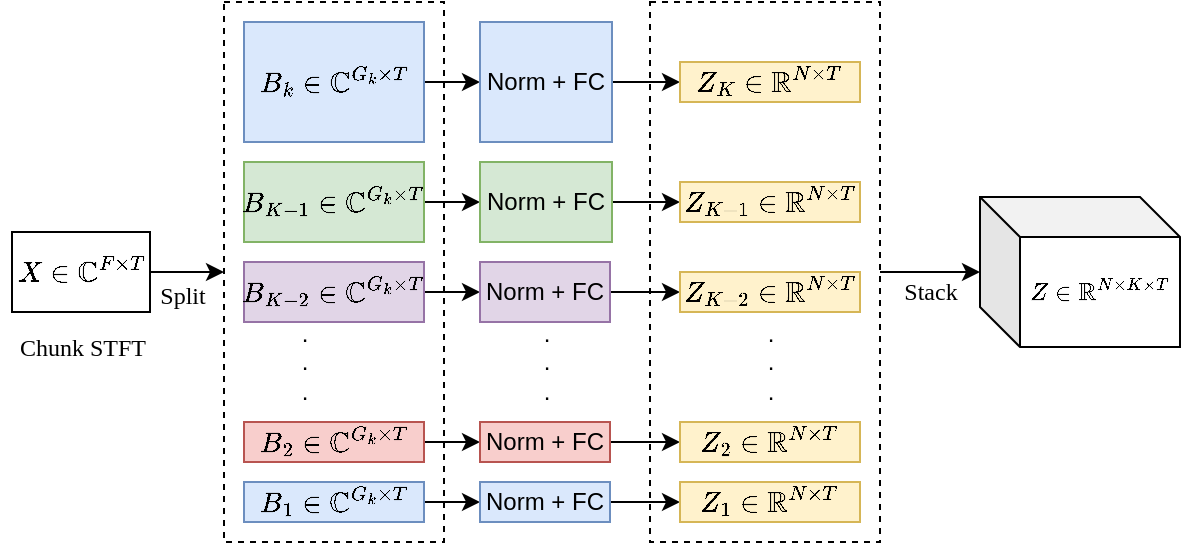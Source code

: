 <mxfile>
    <diagram id="2d38cY8FLGBOjqEzuytp" name="Page-1">
        <mxGraphModel dx="965" dy="560" grid="1" gridSize="10" guides="1" tooltips="1" connect="1" arrows="1" fold="1" page="1" pageScale="1" pageWidth="850" pageHeight="1100" math="1" shadow="0">
            <root>
                <mxCell id="0"/>
                <mxCell id="1" parent="0"/>
                <mxCell id="38" value="" style="rounded=0;whiteSpace=wrap;html=1;fontFamily=Times New Roman;fillColor=none;dashed=1;" vertex="1" parent="1">
                    <mxGeometry x="262" y="120" width="110" height="270" as="geometry"/>
                </mxCell>
                <mxCell id="39" value="" style="rounded=0;whiteSpace=wrap;html=1;fontFamily=Times New Roman;fillColor=none;dashed=1;" vertex="1" parent="1">
                    <mxGeometry x="475" y="120" width="115" height="270" as="geometry"/>
                </mxCell>
                <mxCell id="40" style="edgeStyle=none;html=1;fontFamily=Times New Roman;" edge="1" parent="1" source="2" target="38">
                    <mxGeometry relative="1" as="geometry"/>
                </mxCell>
                <mxCell id="2" value="\[ X \in \mathbb{C}^{F \times T} \]" style="whiteSpace=wrap;html=1;" parent="1" vertex="1">
                    <mxGeometry x="156" y="235" width="69" height="40" as="geometry"/>
                </mxCell>
                <mxCell id="11" value="" style="edgeStyle=none;html=1;fontFamily=Times New Roman;" edge="1" parent="1" source="3" target="10">
                    <mxGeometry relative="1" as="geometry"/>
                </mxCell>
                <mxCell id="3" value="\[ B_k \in \mathbb{C}^{G_k \times T} \]" style="whiteSpace=wrap;html=1;fillColor=#dae8fc;strokeColor=#6c8ebf;" vertex="1" parent="1">
                    <mxGeometry x="272" y="130" width="90" height="60" as="geometry"/>
                </mxCell>
                <mxCell id="22" style="edgeStyle=none;html=1;entryX=0;entryY=0.5;entryDx=0;entryDy=0;fontFamily=Times New Roman;" edge="1" parent="1" source="4" target="15">
                    <mxGeometry relative="1" as="geometry"/>
                </mxCell>
                <mxCell id="4" value="\[ B_{K-1} \in \mathbb{C}^{G_k \times T} \]" style="whiteSpace=wrap;html=1;fillColor=#d5e8d4;strokeColor=#82b366;" vertex="1" parent="1">
                    <mxGeometry x="272" y="200" width="90" height="40" as="geometry"/>
                </mxCell>
                <mxCell id="20" value="" style="edgeStyle=none;html=1;fontFamily=Times New Roman;" edge="1" parent="1" source="5" target="17">
                    <mxGeometry relative="1" as="geometry"/>
                </mxCell>
                <mxCell id="5" value="\[ B_{K-2} \in \mathbb{C}^{G_k \times T} \]" style="whiteSpace=wrap;html=1;fillColor=#e1d5e7;strokeColor=#9673a6;" vertex="1" parent="1">
                    <mxGeometry x="272" y="250" width="90" height="30" as="geometry"/>
                </mxCell>
                <mxCell id="23" style="edgeStyle=none;html=1;entryX=0;entryY=0.5;entryDx=0;entryDy=0;fontFamily=Times New Roman;" edge="1" parent="1" source="6" target="18">
                    <mxGeometry relative="1" as="geometry"/>
                </mxCell>
                <mxCell id="6" value="\[ B_2 \in \mathbb{C}^{G_k \times T} \]" style="whiteSpace=wrap;html=1;fillColor=#f8cecc;strokeColor=#b85450;" vertex="1" parent="1">
                    <mxGeometry x="272" y="330" width="90" height="20" as="geometry"/>
                </mxCell>
                <mxCell id="24" style="edgeStyle=none;html=1;entryX=0;entryY=0.5;entryDx=0;entryDy=0;fontFamily=Times New Roman;" edge="1" parent="1" source="7" target="19">
                    <mxGeometry relative="1" as="geometry"/>
                </mxCell>
                <mxCell id="7" value="\[ B_1 \in \mathbb{C}^{G_k \times T} \]" style="whiteSpace=wrap;html=1;fillColor=#dae8fc;strokeColor=#6c8ebf;" vertex="1" parent="1">
                    <mxGeometry x="272" y="360" width="90" height="20" as="geometry"/>
                </mxCell>
                <mxCell id="8" value=".&lt;br&gt;.&lt;br&gt;." style="text;html=1;align=center;verticalAlign=middle;resizable=0;points=[];autosize=1;strokeColor=none;fillColor=none;" vertex="1" parent="1">
                    <mxGeometry x="287" y="270" width="30" height="60" as="geometry"/>
                </mxCell>
                <mxCell id="9" value="Chunk STFT" style="text;html=1;align=center;verticalAlign=middle;resizable=0;points=[];autosize=1;strokeColor=none;fillColor=none;fontFamily=Times New Roman;fontStyle=0" vertex="1" parent="1">
                    <mxGeometry x="150" y="280" width="81" height="26" as="geometry"/>
                </mxCell>
                <mxCell id="34" value="" style="edgeStyle=none;html=1;fontFamily=Times New Roman;" edge="1" parent="1" source="10" target="33">
                    <mxGeometry relative="1" as="geometry"/>
                </mxCell>
                <mxCell id="10" value="Norm + FC" style="whiteSpace=wrap;html=1;fillColor=#dae8fc;strokeColor=#6c8ebf;" vertex="1" parent="1">
                    <mxGeometry x="390" y="130" width="66" height="60" as="geometry"/>
                </mxCell>
                <mxCell id="32" value="" style="edgeStyle=none;html=1;fontFamily=Times New Roman;" edge="1" parent="1" source="15" target="31">
                    <mxGeometry relative="1" as="geometry"/>
                </mxCell>
                <mxCell id="15" value="Norm + FC" style="whiteSpace=wrap;html=1;fillColor=#d5e8d4;strokeColor=#82b366;" vertex="1" parent="1">
                    <mxGeometry x="390" y="200" width="66" height="40" as="geometry"/>
                </mxCell>
                <mxCell id="30" value="" style="edgeStyle=none;html=1;fontFamily=Times New Roman;" edge="1" parent="1" source="17" target="29">
                    <mxGeometry relative="1" as="geometry"/>
                </mxCell>
                <mxCell id="17" value="Norm + FC" style="whiteSpace=wrap;html=1;fillColor=#e1d5e7;strokeColor=#9673a6;" vertex="1" parent="1">
                    <mxGeometry x="390" y="250" width="65" height="30" as="geometry"/>
                </mxCell>
                <mxCell id="28" value="" style="edgeStyle=none;html=1;fontFamily=Times New Roman;" edge="1" parent="1" source="18" target="27">
                    <mxGeometry relative="1" as="geometry"/>
                </mxCell>
                <mxCell id="18" value="Norm + FC" style="whiteSpace=wrap;html=1;fillColor=#f8cecc;strokeColor=#b85450;" vertex="1" parent="1">
                    <mxGeometry x="390" y="330" width="65" height="20" as="geometry"/>
                </mxCell>
                <mxCell id="26" value="" style="edgeStyle=none;html=1;fontFamily=Times New Roman;" edge="1" parent="1" source="19" target="25">
                    <mxGeometry relative="1" as="geometry"/>
                </mxCell>
                <mxCell id="19" value="Norm + FC" style="whiteSpace=wrap;html=1;fillColor=#dae8fc;strokeColor=#6c8ebf;" vertex="1" parent="1">
                    <mxGeometry x="390" y="360" width="65" height="20" as="geometry"/>
                </mxCell>
                <mxCell id="25" value="\[ Z_1 \in \mathbb{R}^{N \times T} \]" style="whiteSpace=wrap;html=1;fillColor=#fff2cc;strokeColor=#d6b656;" vertex="1" parent="1">
                    <mxGeometry x="490" y="360" width="90" height="20" as="geometry"/>
                </mxCell>
                <mxCell id="27" value="\[ Z_2 \in \mathbb{R}^{N \times T} \]" style="whiteSpace=wrap;html=1;fillColor=#fff2cc;strokeColor=#d6b656;" vertex="1" parent="1">
                    <mxGeometry x="490" y="330" width="90" height="20" as="geometry"/>
                </mxCell>
                <mxCell id="29" value="\[ Z_{K-2} \in \mathbb{R}^{N \times T} \]" style="whiteSpace=wrap;html=1;fillColor=#fff2cc;strokeColor=#d6b656;" vertex="1" parent="1">
                    <mxGeometry x="490" y="255" width="90" height="20" as="geometry"/>
                </mxCell>
                <mxCell id="31" value="\[ Z_{K - 1} \in \mathbb{R}^{N \times T} \]" style="whiteSpace=wrap;html=1;fillColor=#fff2cc;strokeColor=#d6b656;" vertex="1" parent="1">
                    <mxGeometry x="490" y="210" width="90" height="20" as="geometry"/>
                </mxCell>
                <mxCell id="33" value="\[ Z_K \in \mathbb{R}^{N \times T} \]" style="whiteSpace=wrap;html=1;fillColor=#fff2cc;strokeColor=#d6b656;" vertex="1" parent="1">
                    <mxGeometry x="490" y="150" width="90" height="20" as="geometry"/>
                </mxCell>
                <mxCell id="35" value=".&lt;br&gt;.&lt;br&gt;." style="text;html=1;align=center;verticalAlign=middle;resizable=0;points=[];autosize=1;strokeColor=none;fillColor=none;" vertex="1" parent="1">
                    <mxGeometry x="408" y="270" width="30" height="60" as="geometry"/>
                </mxCell>
                <mxCell id="36" value=".&lt;br&gt;.&lt;br&gt;." style="text;html=1;align=center;verticalAlign=middle;resizable=0;points=[];autosize=1;strokeColor=none;fillColor=none;" vertex="1" parent="1">
                    <mxGeometry x="520" y="270" width="30" height="60" as="geometry"/>
                </mxCell>
                <mxCell id="43" value="" style="edgeStyle=none;html=1;fontFamily=Times New Roman;" edge="1" parent="1" source="39" target="42">
                    <mxGeometry relative="1" as="geometry"/>
                </mxCell>
                <mxCell id="42" value="\[ Z \in \mathbb{R}^{N \times K \times T} \]" style="shape=cube;whiteSpace=wrap;html=1;boundedLbl=1;backgroundOutline=1;darkOpacity=0.05;darkOpacity2=0.1;fontFamily=Times New Roman;fillColor=none;" vertex="1" parent="1">
                    <mxGeometry x="640" y="217.5" width="100" height="75" as="geometry"/>
                </mxCell>
                <mxCell id="44" value="Split" style="text;html=1;align=center;verticalAlign=middle;resizable=0;points=[];autosize=1;strokeColor=none;fillColor=none;fontFamily=Times New Roman;fontStyle=0" vertex="1" parent="1">
                    <mxGeometry x="216" y="252" width="50" height="30" as="geometry"/>
                </mxCell>
                <mxCell id="45" value="Stack" style="text;html=1;align=center;verticalAlign=middle;resizable=0;points=[];autosize=1;strokeColor=none;fillColor=none;fontFamily=Times New Roman;fontStyle=0" vertex="1" parent="1">
                    <mxGeometry x="590" y="250" width="50" height="30" as="geometry"/>
                </mxCell>
            </root>
        </mxGraphModel>
    </diagram>
</mxfile>